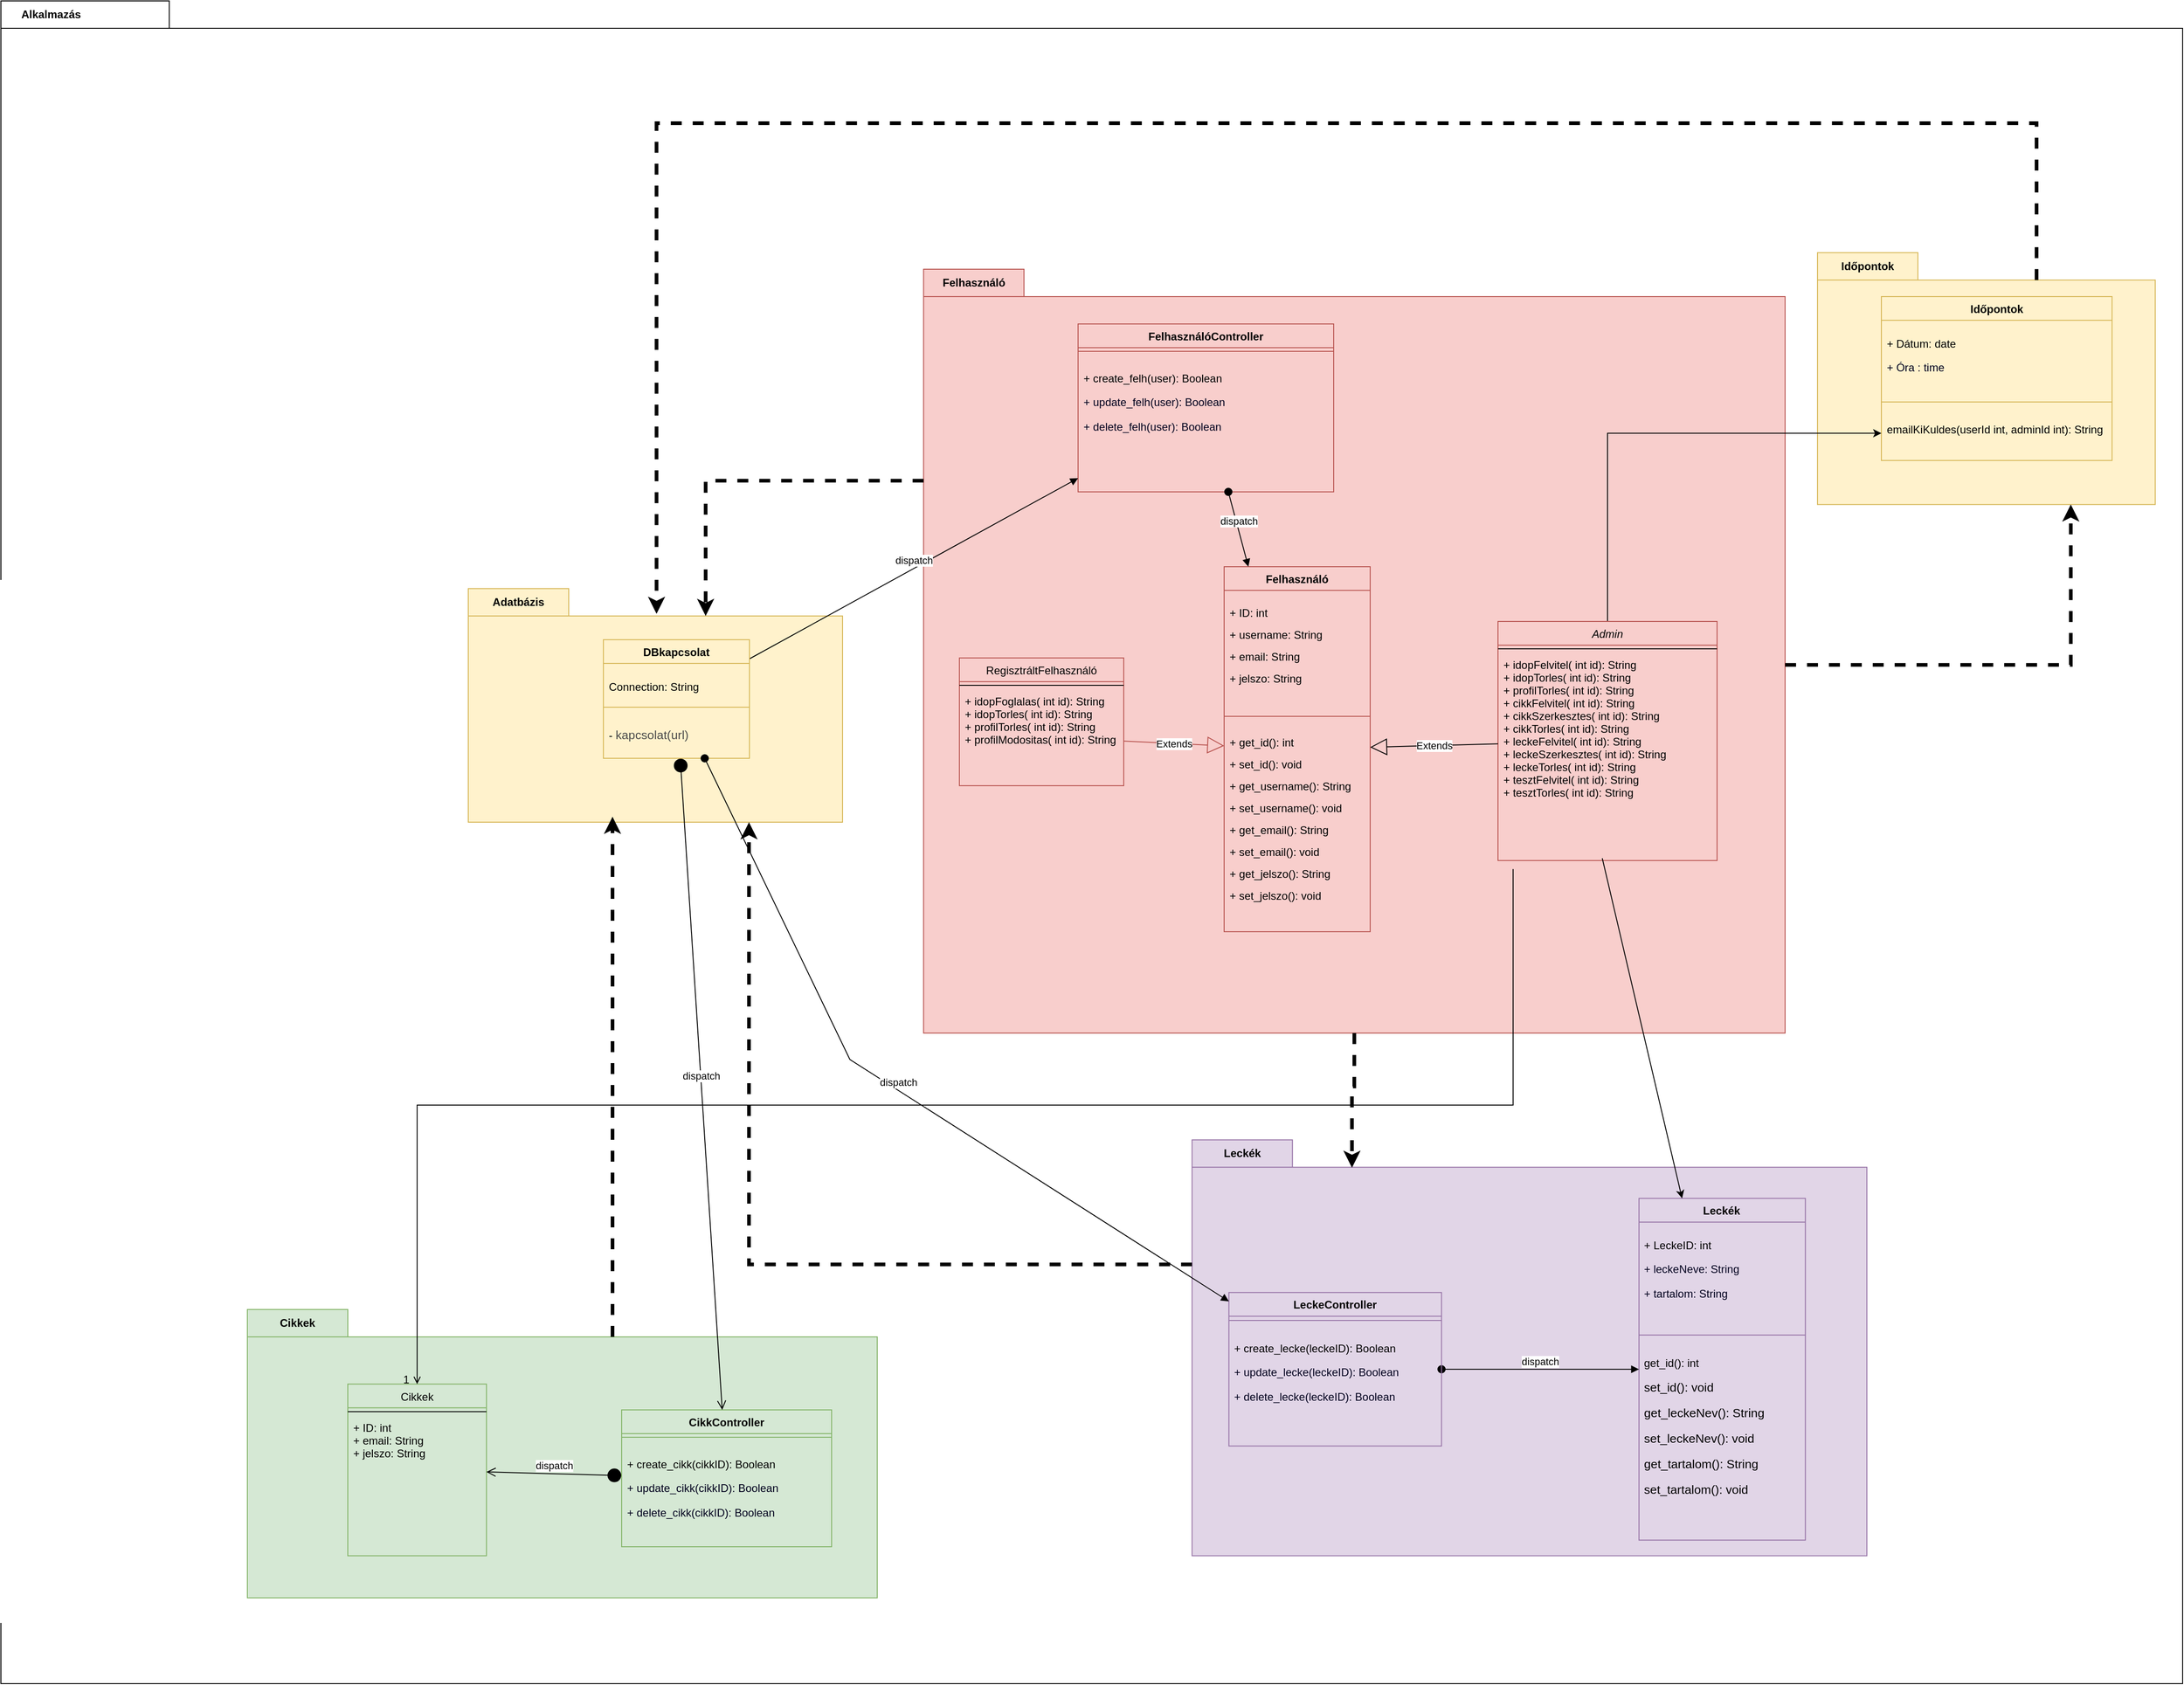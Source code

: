 <mxfile version="22.0.8" type="device">
  <diagram id="C5RBs43oDa-KdzZeNtuy" name="Page-1">
    <mxGraphModel dx="5624" dy="3879" grid="1" gridSize="10" guides="1" tooltips="1" connect="1" arrows="1" fold="1" page="1" pageScale="1" pageWidth="827" pageHeight="1169" math="0" shadow="0">
      <root>
        <mxCell id="WIyWlLk6GJQsqaUBKTNV-0" />
        <mxCell id="WIyWlLk6GJQsqaUBKTNV-1" parent="WIyWlLk6GJQsqaUBKTNV-0" />
        <mxCell id="w3dVgWBQvESu5otxrKPH-2" value="Alkalmazás" style="shape=folder;fontStyle=1;tabWidth=110;tabHeight=30;tabPosition=left;html=1;boundedLbl=1;labelInHeader=1;container=1;collapsible=0;whiteSpace=wrap;" vertex="1" parent="WIyWlLk6GJQsqaUBKTNV-1">
          <mxGeometry x="-970" y="-390" width="2390" height="1844" as="geometry" />
        </mxCell>
        <mxCell id="w3dVgWBQvESu5otxrKPH-3" value="" style="html=1;strokeColor=none;resizeWidth=1;resizeHeight=1;fillColor=none;part=1;connectable=0;allowArrows=0;deletable=0;whiteSpace=wrap;" vertex="1" parent="w3dVgWBQvESu5otxrKPH-2">
          <mxGeometry width="2379.471" height="1175.206" relative="1" as="geometry">
            <mxPoint y="30" as="offset" />
          </mxGeometry>
        </mxCell>
        <mxCell id="w3dVgWBQvESu5otxrKPH-5" value="Felhasználó" style="shape=folder;fontStyle=1;tabWidth=110;tabHeight=30;tabPosition=left;html=1;boundedLbl=1;labelInHeader=1;container=1;collapsible=0;whiteSpace=wrap;fillColor=#f8cecc;strokeColor=#b85450;" vertex="1" parent="w3dVgWBQvESu5otxrKPH-2">
          <mxGeometry x="1010.747" y="293.998" width="943.787" height="837.139" as="geometry" />
        </mxCell>
        <mxCell id="w3dVgWBQvESu5otxrKPH-6" value="" style="html=1;strokeColor=none;resizeWidth=1;resizeHeight=1;fillColor=none;part=1;connectable=0;allowArrows=0;deletable=0;whiteSpace=wrap;" vertex="1" parent="w3dVgWBQvESu5otxrKPH-5">
          <mxGeometry width="522.635" height="405.99" relative="1" as="geometry">
            <mxPoint y="30" as="offset" />
          </mxGeometry>
        </mxCell>
        <mxCell id="w3dVgWBQvESu5otxrKPH-31" value="Leckék" style="shape=folder;fontStyle=1;tabWidth=110;tabHeight=30;tabPosition=left;html=1;boundedLbl=1;labelInHeader=1;container=1;collapsible=0;whiteSpace=wrap;fillColor=#e1d5e7;strokeColor=#9673a6;" vertex="1" parent="w3dVgWBQvESu5otxrKPH-2">
          <mxGeometry x="1304.839" y="1248.15" width="739.28" height="455.773" as="geometry" />
        </mxCell>
        <mxCell id="w3dVgWBQvESu5otxrKPH-32" value="" style="html=1;strokeColor=none;resizeWidth=1;resizeHeight=1;fillColor=none;part=1;connectable=0;allowArrows=0;deletable=0;whiteSpace=wrap;" vertex="1" parent="w3dVgWBQvESu5otxrKPH-31">
          <mxGeometry width="739.28" height="319.041" relative="1" as="geometry">
            <mxPoint y="30" as="offset" />
          </mxGeometry>
        </mxCell>
        <mxCell id="JFg_Z9QKX0pmDsPN8sRP-8" value="Leckék" style="swimlane;fontStyle=1;align=center;verticalAlign=top;childLayout=stackLayout;horizontal=1;startSize=26;horizontalStack=0;resizeParent=1;resizeParentMax=0;resizeLast=0;collapsible=1;marginBottom=0;whiteSpace=wrap;html=1;fillColor=#e1d5e7;strokeColor=#9673a6;" parent="w3dVgWBQvESu5otxrKPH-2" vertex="1">
          <mxGeometry x="1794.449" y="1312.193" width="182.288" height="374.617" as="geometry" />
        </mxCell>
        <mxCell id="JFg_Z9QKX0pmDsPN8sRP-9" value="&lt;p dir=&quot;ltr&quot;&gt;&lt;font style=&quot;font-size: 12px;&quot;&gt;+ LeckeID: int&lt;/font&gt;&lt;/p&gt;&lt;p&gt;&lt;span style=&quot;color: rgb(0, 0, 29);&quot;&gt;&lt;font style=&quot;font-size: 12px;&quot;&gt;+ leckeNeve: String&lt;/font&gt;&lt;/span&gt;&lt;/p&gt;&lt;p&gt;&lt;span style=&quot;color: rgb(0, 0, 29);&quot;&gt;&lt;font style=&quot;font-size: 12px;&quot;&gt;+ tartalom: String&lt;/font&gt;&lt;/span&gt;&lt;/p&gt;" style="text;strokeColor=none;fillColor=none;align=left;verticalAlign=top;spacingLeft=4;spacingRight=4;overflow=hidden;rotatable=0;points=[[0,0.5],[1,0.5]];portConstraint=eastwest;whiteSpace=wrap;html=1;" parent="JFg_Z9QKX0pmDsPN8sRP-8" vertex="1">
          <mxGeometry y="26" width="182.288" height="119.264" as="geometry" />
        </mxCell>
        <mxCell id="JFg_Z9QKX0pmDsPN8sRP-10" value="" style="line;strokeWidth=1;fillColor=none;align=left;verticalAlign=middle;spacingTop=-1;spacingLeft=3;spacingRight=3;rotatable=0;labelPosition=right;points=[];portConstraint=eastwest;strokeColor=inherit;" parent="JFg_Z9QKX0pmDsPN8sRP-8" vertex="1">
          <mxGeometry y="145.264" width="182.288" height="9.174" as="geometry" />
        </mxCell>
        <mxCell id="JFg_Z9QKX0pmDsPN8sRP-11" value="&lt;p&gt;get_id(): int&lt;/p&gt;&lt;p&gt;&lt;span style=&quot;font-size: 10pt;&quot;&gt;set_id(): void&lt;/span&gt;&lt;/p&gt;&lt;p&gt;&lt;span style=&quot;font-size: 10pt;&quot;&gt;get_leckeNev(): String&lt;/span&gt;&lt;/p&gt;&lt;p&gt;&lt;span style=&quot;font-size: 10pt;&quot;&gt;set_leckeNev(): void&lt;/span&gt;&lt;/p&gt;&lt;p&gt;&lt;span style=&quot;font-size: 10pt;&quot;&gt;get_tartalom(): String&lt;/span&gt;&lt;/p&gt;&lt;p&gt;&lt;span style=&quot;font-size: 10pt;&quot;&gt;set_tartalom(): void&lt;/span&gt;&lt;/p&gt;" style="text;strokeColor=none;fillColor=none;align=left;verticalAlign=top;spacingLeft=4;spacingRight=4;overflow=hidden;rotatable=0;points=[[0,0.5],[1,0.5]];portConstraint=eastwest;whiteSpace=wrap;html=1;" parent="JFg_Z9QKX0pmDsPN8sRP-8" vertex="1">
          <mxGeometry y="154.438" width="182.288" height="220.179" as="geometry" />
        </mxCell>
        <mxCell id="JFg_Z9QKX0pmDsPN8sRP-43" value="dispatch" style="html=1;verticalAlign=bottom;startArrow=oval;startFill=1;endArrow=block;startSize=8;curved=0;rounded=0;" parent="w3dVgWBQvESu5otxrKPH-2" source="JFg_Z9QKX0pmDsPN8sRP-37" target="JFg_Z9QKX0pmDsPN8sRP-8" edge="1">
          <mxGeometry width="60" relative="1" as="geometry">
            <mxPoint x="1093.729" y="1438.045" as="sourcePoint" />
            <mxPoint x="1154.492" y="1438.045" as="targetPoint" />
          </mxGeometry>
        </mxCell>
        <mxCell id="JFg_Z9QKX0pmDsPN8sRP-37" value="LeckeController" style="swimlane;fontStyle=1;align=center;verticalAlign=top;childLayout=stackLayout;horizontal=1;startSize=26;horizontalStack=0;resizeParent=1;resizeParentMax=0;resizeLast=0;collapsible=1;marginBottom=0;whiteSpace=wrap;html=1;fillColor=#e1d5e7;strokeColor=#9673a6;" parent="w3dVgWBQvESu5otxrKPH-2" vertex="1">
          <mxGeometry x="1345.22" y="1415.402" width="232.924" height="168.199" as="geometry" />
        </mxCell>
        <mxCell id="JFg_Z9QKX0pmDsPN8sRP-39" value="" style="line;strokeWidth=1;fillColor=none;align=left;verticalAlign=middle;spacingTop=-1;spacingLeft=3;spacingRight=3;rotatable=0;labelPosition=right;points=[];portConstraint=eastwest;strokeColor=inherit;" parent="JFg_Z9QKX0pmDsPN8sRP-37" vertex="1">
          <mxGeometry y="26" width="232.924" height="9.174" as="geometry" />
        </mxCell>
        <mxCell id="JFg_Z9QKX0pmDsPN8sRP-40" value="&lt;p style=&quot;text-align: left&quot;&gt;&lt;font style=&quot;font-size: 12px;&quot;&gt;+ create_lecke(leckeID): Boolean&lt;/font&gt;&lt;/p&gt;&lt;p style=&quot;text-align: left&quot;&gt;&lt;span style=&quot;color: rgb(0, 0, 29);&quot;&gt;&lt;font style=&quot;font-size: 12px;&quot;&gt;+ update_lecke(leckeID): Boolean&lt;/font&gt;&lt;/span&gt;&lt;/p&gt;&lt;p data-pm-slice=&quot;1 1 [&amp;quot;tiptapChildEditor&amp;quot;,{&amp;quot;id&amp;quot;:&amp;quot;730383d2-31f5-4144-9543-b758855d069b&amp;quot;,&amp;quot;shapeId&amp;quot;:&amp;quot;abP6FwlQP2a&amp;quot;,&amp;quot;textId&amp;quot;:&amp;quot;functionSectionText&amp;quot;}]&quot;&gt;&lt;/p&gt;&lt;p style=&quot;text-align: left&quot;&gt;&lt;span style=&quot;color: rgb(0, 0, 29);&quot;&gt;&lt;font style=&quot;font-size: 12px;&quot;&gt;+ delete_lecke(leckeID): Boolean&lt;/font&gt;&lt;/span&gt;&lt;/p&gt;" style="text;strokeColor=none;fillColor=none;align=left;verticalAlign=top;spacingLeft=4;spacingRight=4;overflow=hidden;rotatable=0;points=[[0,0.5],[1,0.5]];portConstraint=eastwest;whiteSpace=wrap;html=1;" parent="JFg_Z9QKX0pmDsPN8sRP-37" vertex="1">
          <mxGeometry y="35.174" width="232.924" height="133.025" as="geometry" />
        </mxCell>
        <mxCell id="w3dVgWBQvESu5otxrKPH-41" value="Cikkek" style="shape=folder;fontStyle=1;tabWidth=110;tabHeight=30;tabPosition=left;html=1;boundedLbl=1;labelInHeader=1;container=1;collapsible=0;whiteSpace=wrap;fillColor=#d5e8d4;strokeColor=#82b366;" vertex="1" parent="w3dVgWBQvESu5otxrKPH-2">
          <mxGeometry x="270" y="1434" width="690" height="316" as="geometry" />
        </mxCell>
        <mxCell id="w3dVgWBQvESu5otxrKPH-42" value="" style="html=1;strokeColor=none;resizeWidth=1;resizeHeight=1;fillColor=none;part=1;connectable=0;allowArrows=0;deletable=0;whiteSpace=wrap;" vertex="1" parent="w3dVgWBQvESu5otxrKPH-41">
          <mxGeometry width="690" height="221.2" relative="1" as="geometry">
            <mxPoint y="30" as="offset" />
          </mxGeometry>
        </mxCell>
        <mxCell id="zkfFHV4jXpPFQw0GAbJ--17" value="Cikkek" style="swimlane;fontStyle=0;align=center;verticalAlign=top;childLayout=stackLayout;horizontal=1;startSize=26;horizontalStack=0;resizeParent=1;resizeLast=0;collapsible=1;marginBottom=0;rounded=0;shadow=0;strokeWidth=1;fillColor=#d5e8d4;strokeColor=#82b366;" parent="w3dVgWBQvESu5otxrKPH-2" vertex="1">
          <mxGeometry x="380.004" y="1515.759" width="151.907" height="188.163" as="geometry">
            <mxRectangle x="550" y="140" width="160" height="26" as="alternateBounds" />
          </mxGeometry>
        </mxCell>
        <mxCell id="zkfFHV4jXpPFQw0GAbJ--23" value="" style="line;html=1;strokeWidth=1;align=left;verticalAlign=middle;spacingTop=-1;spacingLeft=3;spacingRight=3;rotatable=0;labelPosition=right;points=[];portConstraint=eastwest;" parent="zkfFHV4jXpPFQw0GAbJ--17" vertex="1">
          <mxGeometry y="26" width="151.907" height="8.363" as="geometry" />
        </mxCell>
        <mxCell id="zkfFHV4jXpPFQw0GAbJ--24" value="+ ID: int&#xa;+ email: String&#xa;+ jelszo: String" style="text;align=left;verticalAlign=top;spacingLeft=4;spacingRight=4;overflow=hidden;rotatable=0;points=[[0,0.5],[1,0.5]];portConstraint=eastwest;" parent="zkfFHV4jXpPFQw0GAbJ--17" vertex="1">
          <mxGeometry y="34.363" width="151.907" height="152.621" as="geometry" />
        </mxCell>
        <mxCell id="JFg_Z9QKX0pmDsPN8sRP-49" value="dispatch" style="html=1;verticalAlign=bottom;startArrow=circle;startFill=1;endArrow=open;startSize=6;endSize=8;curved=0;rounded=0;" parent="w3dVgWBQvESu5otxrKPH-2" source="JFg_Z9QKX0pmDsPN8sRP-45" target="zkfFHV4jXpPFQw0GAbJ--17" edge="1">
          <mxGeometry width="80" relative="1" as="geometry">
            <mxPoint x="1070" y="1254" as="sourcePoint" />
            <mxPoint x="1150" y="1254" as="targetPoint" />
            <Array as="points">
              <mxPoint x="604" y="1614" />
            </Array>
          </mxGeometry>
        </mxCell>
        <mxCell id="JFg_Z9QKX0pmDsPN8sRP-45" value="CikkController" style="swimlane;fontStyle=1;align=center;verticalAlign=top;childLayout=stackLayout;horizontal=1;startSize=26;horizontalStack=0;resizeParent=1;resizeParentMax=0;resizeLast=0;collapsible=1;marginBottom=0;whiteSpace=wrap;html=1;fillColor=#d5e8d4;strokeColor=#82b366;" parent="w3dVgWBQvESu5otxrKPH-2" vertex="1">
          <mxGeometry x="680" y="1544" width="230" height="150" as="geometry" />
        </mxCell>
        <mxCell id="JFg_Z9QKX0pmDsPN8sRP-46" value="" style="line;strokeWidth=1;fillColor=none;align=left;verticalAlign=middle;spacingTop=-1;spacingLeft=3;spacingRight=3;rotatable=0;labelPosition=right;points=[];portConstraint=eastwest;strokeColor=inherit;" parent="JFg_Z9QKX0pmDsPN8sRP-45" vertex="1">
          <mxGeometry y="26" width="230" height="8" as="geometry" />
        </mxCell>
        <mxCell id="JFg_Z9QKX0pmDsPN8sRP-47" value="&lt;p style=&quot;text-align: left&quot;&gt;&lt;font style=&quot;font-size: 12px;&quot;&gt;+ create_cikk(cikkID): Boolean&lt;/font&gt;&lt;/p&gt;&lt;p style=&quot;text-align: left&quot;&gt;&lt;span style=&quot;color: rgb(0, 0, 29);&quot;&gt;&lt;font style=&quot;font-size: 12px;&quot;&gt;+ update_cikk(cikkID): Boolean&lt;/font&gt;&lt;/span&gt;&lt;/p&gt;&lt;p style=&quot;text-align: left&quot;&gt;&lt;/p&gt;&lt;p style=&quot;text-align: left&quot;&gt;&lt;span style=&quot;color: rgb(0, 0, 29);&quot;&gt;&lt;font style=&quot;font-size: 12px;&quot;&gt;+ delete_cikk(cikkID): Boolean&lt;/font&gt;&lt;/span&gt;&lt;/p&gt;" style="text;strokeColor=none;fillColor=none;align=left;verticalAlign=top;spacingLeft=4;spacingRight=4;overflow=hidden;rotatable=0;points=[[0,0.5],[1,0.5]];portConstraint=eastwest;whiteSpace=wrap;html=1;" parent="JFg_Z9QKX0pmDsPN8sRP-45" vertex="1">
          <mxGeometry y="34" width="230" height="116" as="geometry" />
        </mxCell>
        <mxCell id="w3dVgWBQvESu5otxrKPH-45" value="Adatbázis" style="shape=folder;fontStyle=1;tabWidth=110;tabHeight=30;tabPosition=left;html=1;boundedLbl=1;labelInHeader=1;container=1;collapsible=0;whiteSpace=wrap;fillColor=#fff2cc;strokeColor=#d6b656;" vertex="1" parent="w3dVgWBQvESu5otxrKPH-2">
          <mxGeometry x="512" y="644" width="410" height="256" as="geometry" />
        </mxCell>
        <mxCell id="w3dVgWBQvESu5otxrKPH-46" value="" style="html=1;strokeColor=none;resizeWidth=1;resizeHeight=1;fillColor=none;part=1;connectable=0;allowArrows=0;deletable=0;whiteSpace=wrap;" vertex="1" parent="w3dVgWBQvESu5otxrKPH-45">
          <mxGeometry width="410" height="179.2" relative="1" as="geometry">
            <mxPoint y="30" as="offset" />
          </mxGeometry>
        </mxCell>
        <mxCell id="w3dVgWBQvESu5otxrKPH-47" value="Időpontok" style="shape=folder;fontStyle=1;tabWidth=110;tabHeight=30;tabPosition=left;html=1;boundedLbl=1;labelInHeader=1;container=1;collapsible=0;whiteSpace=wrap;fillColor=#fff2cc;strokeColor=#d6b656;" vertex="1" parent="w3dVgWBQvESu5otxrKPH-2">
          <mxGeometry x="1990" y="275.83" width="370" height="276" as="geometry" />
        </mxCell>
        <mxCell id="w3dVgWBQvESu5otxrKPH-48" value="" style="html=1;strokeColor=none;resizeWidth=1;resizeHeight=1;fillColor=none;part=1;connectable=0;allowArrows=0;deletable=0;whiteSpace=wrap;" vertex="1" parent="w3dVgWBQvESu5otxrKPH-47">
          <mxGeometry width="370" height="193.2" relative="1" as="geometry">
            <mxPoint y="30" as="offset" />
          </mxGeometry>
        </mxCell>
        <mxCell id="JFg_Z9QKX0pmDsPN8sRP-16" value="Időpontok" style="swimlane;fontStyle=1;align=center;verticalAlign=top;childLayout=stackLayout;horizontal=1;startSize=26;horizontalStack=0;resizeParent=1;resizeParentMax=0;resizeLast=0;collapsible=1;marginBottom=0;whiteSpace=wrap;html=1;fillColor=#fff2cc;strokeColor=#d6b656;" parent="w3dVgWBQvESu5otxrKPH-2" vertex="1">
          <mxGeometry x="2059.996" y="323.996" width="252.687" height="179.667" as="geometry" />
        </mxCell>
        <mxCell id="JFg_Z9QKX0pmDsPN8sRP-17" value="&lt;p dir=&quot;ltr&quot;&gt;&lt;font style=&quot;font-size: 12px;&quot;&gt;+ Dátum: date&lt;/font&gt;&lt;/p&gt;&lt;p&gt;&lt;span style=&quot;color: rgb(0, 0, 29);&quot;&gt;&lt;font style=&quot;font-size: 12px;&quot;&gt;+ Óra : time&lt;/font&gt;&lt;/span&gt;&lt;/p&gt;" style="text;strokeColor=none;fillColor=none;align=left;verticalAlign=top;spacingLeft=4;spacingRight=4;overflow=hidden;rotatable=0;points=[[0,0.5],[1,0.5]];portConstraint=eastwest;whiteSpace=wrap;html=1;" parent="JFg_Z9QKX0pmDsPN8sRP-16" vertex="1">
          <mxGeometry y="26" width="252.687" height="84.861" as="geometry" />
        </mxCell>
        <mxCell id="JFg_Z9QKX0pmDsPN8sRP-18" value="" style="line;strokeWidth=1;fillColor=none;align=left;verticalAlign=middle;spacingTop=-1;spacingLeft=3;spacingRight=3;rotatable=0;labelPosition=right;points=[];portConstraint=eastwest;strokeColor=inherit;" parent="JFg_Z9QKX0pmDsPN8sRP-16" vertex="1">
          <mxGeometry y="110.861" width="252.687" height="9.174" as="geometry" />
        </mxCell>
        <mxCell id="JFg_Z9QKX0pmDsPN8sRP-19" value="&lt;p data-pm-slice=&quot;1 1 [&amp;quot;tiptapChildEditor&amp;quot;,{&amp;quot;id&amp;quot;:&amp;quot;7b0293be-7391-484d-9000-76150fa5221f&amp;quot;,&amp;quot;shapeId&amp;quot;:&amp;quot;D4BE0lapv9o&amp;quot;,&amp;quot;textId&amp;quot;:&amp;quot;functionSectionText&amp;quot;},&amp;quot;bulletList&amp;quot;,{&amp;quot;dir&amp;quot;:null},&amp;quot;listItem&amp;quot;,{}]&quot;&gt;emailKiKuldes(userId int, adminId int): String&lt;/p&gt;" style="text;strokeColor=none;fillColor=none;align=left;verticalAlign=top;spacingLeft=4;spacingRight=4;overflow=hidden;rotatable=0;points=[[0,0.5],[1,0.5]];portConstraint=eastwest;whiteSpace=wrap;html=1;" parent="JFg_Z9QKX0pmDsPN8sRP-16" vertex="1">
          <mxGeometry y="120.035" width="252.687" height="59.632" as="geometry" />
        </mxCell>
        <mxCell id="w3dVgWBQvESu5otxrKPH-53" style="edgeStyle=orthogonalEdgeStyle;rounded=0;orthogonalLoop=1;jettySize=auto;html=1;exitX=0;exitY=0;exitDx=240;exitDy=30;exitPerimeter=0;entryX=0.503;entryY=0.108;entryDx=0;entryDy=0;entryPerimeter=0;dashed=1;strokeWidth=4;" edge="1" parent="w3dVgWBQvESu5otxrKPH-2" source="w3dVgWBQvESu5otxrKPH-47" target="w3dVgWBQvESu5otxrKPH-45">
          <mxGeometry relative="1" as="geometry">
            <Array as="points">
              <mxPoint x="2230" y="134" />
              <mxPoint x="718" y="134" />
            </Array>
          </mxGeometry>
        </mxCell>
        <mxCell id="w3dVgWBQvESu5otxrKPH-54" style="edgeStyle=orthogonalEdgeStyle;rounded=0;orthogonalLoop=1;jettySize=auto;html=1;exitX=0;exitY=0;exitDx=0;exitDy=231.785;exitPerimeter=0;entryX=0;entryY=0;entryDx=260;entryDy=30;entryPerimeter=0;strokeWidth=4;dashed=1;" edge="1" parent="w3dVgWBQvESu5otxrKPH-2" source="w3dVgWBQvESu5otxrKPH-5" target="w3dVgWBQvESu5otxrKPH-45">
          <mxGeometry relative="1" as="geometry">
            <Array as="points">
              <mxPoint x="772" y="526" />
            </Array>
          </mxGeometry>
        </mxCell>
        <mxCell id="w3dVgWBQvESu5otxrKPH-55" style="edgeStyle=orthogonalEdgeStyle;rounded=0;orthogonalLoop=1;jettySize=auto;html=1;exitX=0;exitY=0;exitDx=400;exitDy=30;exitPerimeter=0;strokeWidth=4;dashed=1;" edge="1" parent="w3dVgWBQvESu5otxrKPH-2" source="w3dVgWBQvESu5otxrKPH-41">
          <mxGeometry relative="1" as="geometry">
            <mxPoint x="670" y="894" as="targetPoint" />
            <Array as="points">
              <mxPoint x="670" y="894" />
            </Array>
          </mxGeometry>
        </mxCell>
        <mxCell id="w3dVgWBQvESu5otxrKPH-56" style="edgeStyle=orthogonalEdgeStyle;rounded=0;orthogonalLoop=1;jettySize=auto;html=1;exitX=0;exitY=0;exitDx=0;exitDy=136.443;exitPerimeter=0;entryX=0.75;entryY=1;entryDx=0;entryDy=0;entryPerimeter=0;strokeWidth=4;dashed=1;" edge="1" parent="w3dVgWBQvESu5otxrKPH-2" source="w3dVgWBQvESu5otxrKPH-31" target="w3dVgWBQvESu5otxrKPH-45">
          <mxGeometry relative="1" as="geometry" />
        </mxCell>
        <mxCell id="w3dVgWBQvESu5otxrKPH-58" style="edgeStyle=orthogonalEdgeStyle;rounded=0;orthogonalLoop=1;jettySize=auto;html=1;exitX=0.5;exitY=1;exitDx=0;exitDy=0;exitPerimeter=0;entryX=0.237;entryY=0.067;entryDx=0;entryDy=0;entryPerimeter=0;strokeWidth=4;dashed=1;" edge="1" parent="w3dVgWBQvESu5otxrKPH-2" source="w3dVgWBQvESu5otxrKPH-5" target="w3dVgWBQvESu5otxrKPH-31">
          <mxGeometry relative="1" as="geometry" />
        </mxCell>
        <mxCell id="w3dVgWBQvESu5otxrKPH-59" style="edgeStyle=orthogonalEdgeStyle;rounded=0;orthogonalLoop=1;jettySize=auto;html=1;exitX=0;exitY=0;exitDx=943.787;exitDy=433.57;exitPerimeter=0;entryX=0.75;entryY=1;entryDx=0;entryDy=0;entryPerimeter=0;strokeWidth=4;dashed=1;" edge="1" parent="w3dVgWBQvESu5otxrKPH-2" source="w3dVgWBQvESu5otxrKPH-5" target="w3dVgWBQvESu5otxrKPH-47">
          <mxGeometry relative="1" as="geometry" />
        </mxCell>
        <mxCell id="JFg_Z9QKX0pmDsPN8sRP-20" style="edgeStyle=orthogonalEdgeStyle;rounded=0;orthogonalLoop=1;jettySize=auto;html=1;" parent="WIyWlLk6GJQsqaUBKTNV-1" source="zkfFHV4jXpPFQw0GAbJ--0" target="JFg_Z9QKX0pmDsPN8sRP-19" edge="1">
          <mxGeometry relative="1" as="geometry" />
        </mxCell>
        <mxCell id="zkfFHV4jXpPFQw0GAbJ--0" value="Admin" style="swimlane;fontStyle=2;align=center;verticalAlign=top;childLayout=stackLayout;horizontal=1;startSize=26;horizontalStack=0;resizeParent=1;resizeLast=0;collapsible=1;marginBottom=0;rounded=0;shadow=0;strokeWidth=1;fillColor=#f8cecc;strokeColor=#b85450;" parent="WIyWlLk6GJQsqaUBKTNV-1" vertex="1">
          <mxGeometry x="670" y="290" width="240" height="262" as="geometry">
            <mxRectangle x="230" y="140" width="160" height="26" as="alternateBounds" />
          </mxGeometry>
        </mxCell>
        <mxCell id="zkfFHV4jXpPFQw0GAbJ--4" value="" style="line;html=1;strokeWidth=1;align=left;verticalAlign=middle;spacingTop=-1;spacingLeft=3;spacingRight=3;rotatable=0;labelPosition=right;points=[];portConstraint=eastwest;" parent="zkfFHV4jXpPFQw0GAbJ--0" vertex="1">
          <mxGeometry y="26" width="240" height="8" as="geometry" />
        </mxCell>
        <mxCell id="zkfFHV4jXpPFQw0GAbJ--5" value="+ idopFelvitel( int id): String&#xa;+ idopTorles( int id): String&#xa;+ profilTorles( int id): String&#xa;+ cikkFelvitel( int id): String&#xa;+ cikkSzerkesztes( int id): String&#xa;+ cikkTorles( int id): String&#xa;+ leckeFelvitel( int id): String&#xa;+ leckeSzerkesztes( int id): String&#xa;+ leckeTorles( int id): String&#xa;+ tesztFelvitel( int id): String&#xa;+ tesztTorles( int id): String" style="text;align=left;verticalAlign=top;spacingLeft=4;spacingRight=4;overflow=hidden;rotatable=0;points=[[0,0.5],[1,0.5]];portConstraint=eastwest;fontFamily=Helvetica;spacing=2;spacingBottom=1;" parent="zkfFHV4jXpPFQw0GAbJ--0" vertex="1">
          <mxGeometry y="34" width="240" height="228" as="geometry" />
        </mxCell>
        <mxCell id="zkfFHV4jXpPFQw0GAbJ--6" value="RegisztráltFelhasználó" style="swimlane;fontStyle=0;align=center;verticalAlign=top;childLayout=stackLayout;horizontal=1;startSize=26;horizontalStack=0;resizeParent=1;resizeLast=0;collapsible=1;marginBottom=0;rounded=0;shadow=0;strokeWidth=1;fillColor=#f8cecc;strokeColor=#b85450;" parent="WIyWlLk6GJQsqaUBKTNV-1" vertex="1">
          <mxGeometry x="80" y="330" width="180" height="140" as="geometry">
            <mxRectangle x="130" y="380" width="160" height="26" as="alternateBounds" />
          </mxGeometry>
        </mxCell>
        <mxCell id="zkfFHV4jXpPFQw0GAbJ--9" value="" style="line;html=1;strokeWidth=1;align=left;verticalAlign=middle;spacingTop=-1;spacingLeft=3;spacingRight=3;rotatable=0;labelPosition=right;points=[];portConstraint=eastwest;" parent="zkfFHV4jXpPFQw0GAbJ--6" vertex="1">
          <mxGeometry y="26" width="180" height="8" as="geometry" />
        </mxCell>
        <mxCell id="zkfFHV4jXpPFQw0GAbJ--10" value="+ idopFoglalas( int id): String&#xa;+ idopTorles( int id): String&#xa;+ profilTorles( int id): String&#xa;+ profilModositas( int id): String" style="text;align=left;verticalAlign=top;spacingLeft=4;spacingRight=4;overflow=hidden;rotatable=0;points=[[0,0.5],[1,0.5]];portConstraint=eastwest;fontStyle=0" parent="zkfFHV4jXpPFQw0GAbJ--6" vertex="1">
          <mxGeometry y="34" width="180" height="106" as="geometry" />
        </mxCell>
        <mxCell id="JFg_Z9QKX0pmDsPN8sRP-0" value="Felhasználó" style="swimlane;fontStyle=1;align=center;verticalAlign=top;childLayout=stackLayout;horizontal=1;startSize=26;horizontalStack=0;resizeParent=1;resizeParentMax=0;resizeLast=0;collapsible=1;marginBottom=0;whiteSpace=wrap;html=1;fillColor=#f8cecc;strokeColor=#b85450;" parent="WIyWlLk6GJQsqaUBKTNV-1" vertex="1">
          <mxGeometry x="370" y="230" width="160" height="400" as="geometry" />
        </mxCell>
        <mxCell id="JFg_Z9QKX0pmDsPN8sRP-1" value="&lt;p style=&quot;line-height: 100%;&quot;&gt;&lt;font style=&quot;font-size: 12px;&quot;&gt;+ ID: int&lt;/font&gt;&lt;/p&gt;&lt;p style=&quot;line-height: 100%;&quot;&gt;&lt;font style=&quot;font-size: 12px;&quot;&gt;+ username: String&lt;/font&gt;&lt;/p&gt;&lt;p style=&quot;line-height: 100%;&quot;&gt;&lt;font style=&quot;font-size: 12px;&quot;&gt;+ email: String&lt;/font&gt;&lt;/p&gt;&lt;p style=&quot;line-height: 100%;&quot;&gt;&lt;font style=&quot;font-size: 12px;&quot;&gt;+ jelszo: String&lt;/font&gt;&lt;/p&gt;" style="text;strokeColor=none;fillColor=none;align=left;verticalAlign=top;spacingLeft=4;spacingRight=4;overflow=hidden;rotatable=0;points=[[0,0.5],[1,0.5]];portConstraint=eastwest;whiteSpace=wrap;html=1;" parent="JFg_Z9QKX0pmDsPN8sRP-0" vertex="1">
          <mxGeometry y="26" width="160" height="134" as="geometry" />
        </mxCell>
        <mxCell id="JFg_Z9QKX0pmDsPN8sRP-2" value="" style="line;strokeWidth=1;fillColor=none;align=left;verticalAlign=middle;spacingTop=-1;spacingLeft=3;spacingRight=3;rotatable=0;labelPosition=right;points=[];portConstraint=eastwest;strokeColor=inherit;" parent="JFg_Z9QKX0pmDsPN8sRP-0" vertex="1">
          <mxGeometry y="160" width="160" height="8" as="geometry" />
        </mxCell>
        <mxCell id="JFg_Z9QKX0pmDsPN8sRP-3" value="&lt;p style=&quot;line-height: 100%;&quot;&gt;&lt;font style=&quot;font-size: 12px;&quot;&gt;+ get_id(): int&lt;/font&gt;&lt;/p&gt;&lt;p style=&quot;line-height: 100%;&quot;&gt;&lt;font style=&quot;font-size: 12px;&quot;&gt;+ set_id(): void&lt;/font&gt;&lt;/p&gt;&lt;p style=&quot;line-height: 100%;&quot;&gt;&lt;font style=&quot;font-size: 12px;&quot;&gt;+ get_username(): String&lt;/font&gt;&lt;/p&gt;&lt;p style=&quot;line-height: 100%;&quot;&gt;&lt;font style=&quot;font-size: 12px;&quot;&gt;+ set_username(): void&lt;/font&gt;&lt;/p&gt;&lt;p style=&quot;line-height: 100%;&quot;&gt;&lt;font style=&quot;font-size: 12px;&quot;&gt;+ get_email(): String&lt;/font&gt;&lt;/p&gt;&lt;p style=&quot;line-height: 100%;&quot;&gt;&lt;font style=&quot;font-size: 12px;&quot;&gt;+ set_email(): void&lt;/font&gt;&lt;/p&gt;&lt;p style=&quot;line-height: 100%;&quot;&gt;&lt;font style=&quot;font-size: 12px;&quot;&gt;+ get_jelszo(): String&lt;/font&gt;&lt;/p&gt;&lt;p style=&quot;line-height: 100%;&quot;&gt;&lt;font style=&quot;font-size: 12px;&quot;&gt;+ set_jelszo(): void&lt;/font&gt;&lt;/p&gt;&lt;p&gt;&lt;/p&gt;" style="text;strokeColor=none;fillColor=none;align=left;verticalAlign=top;spacingLeft=4;spacingRight=4;overflow=hidden;rotatable=0;points=[[0,0.5],[1,0.5]];portConstraint=eastwest;whiteSpace=wrap;html=1;" parent="JFg_Z9QKX0pmDsPN8sRP-0" vertex="1">
          <mxGeometry y="168" width="160" height="232" as="geometry" />
        </mxCell>
        <mxCell id="JFg_Z9QKX0pmDsPN8sRP-6" value="Extends" style="endArrow=block;endSize=16;endFill=0;html=1;rounded=0;" parent="WIyWlLk6GJQsqaUBKTNV-1" source="zkfFHV4jXpPFQw0GAbJ--0" target="JFg_Z9QKX0pmDsPN8sRP-0" edge="1">
          <mxGeometry width="160" relative="1" as="geometry">
            <mxPoint x="330" y="400" as="sourcePoint" />
            <mxPoint x="490" y="400" as="targetPoint" />
          </mxGeometry>
        </mxCell>
        <mxCell id="JFg_Z9QKX0pmDsPN8sRP-7" value="Extends" style="endArrow=block;endSize=16;endFill=0;html=1;rounded=0;fillColor=#f8cecc;strokeColor=#b85450;" parent="WIyWlLk6GJQsqaUBKTNV-1" source="zkfFHV4jXpPFQw0GAbJ--10" target="JFg_Z9QKX0pmDsPN8sRP-0" edge="1">
          <mxGeometry width="160" relative="1" as="geometry">
            <mxPoint x="330" y="400" as="sourcePoint" />
            <mxPoint x="490" y="400" as="targetPoint" />
          </mxGeometry>
        </mxCell>
        <mxCell id="JFg_Z9QKX0pmDsPN8sRP-21" value="FelhasználóController" style="swimlane;fontStyle=1;align=center;verticalAlign=top;childLayout=stackLayout;horizontal=1;startSize=26;horizontalStack=0;resizeParent=1;resizeParentMax=0;resizeLast=0;collapsible=1;marginBottom=0;whiteSpace=wrap;html=1;fillColor=#f8cecc;strokeColor=#b85450;" parent="WIyWlLk6GJQsqaUBKTNV-1" vertex="1">
          <mxGeometry x="210" y="-36" width="280" height="184" as="geometry" />
        </mxCell>
        <mxCell id="JFg_Z9QKX0pmDsPN8sRP-23" value="" style="line;strokeWidth=1;fillColor=none;align=left;verticalAlign=middle;spacingTop=-1;spacingLeft=3;spacingRight=3;rotatable=0;labelPosition=right;points=[];portConstraint=eastwest;strokeColor=inherit;" parent="JFg_Z9QKX0pmDsPN8sRP-21" vertex="1">
          <mxGeometry y="26" width="280" height="8" as="geometry" />
        </mxCell>
        <mxCell id="JFg_Z9QKX0pmDsPN8sRP-24" value="&lt;p&gt;&lt;font style=&quot;font-size: 12px;&quot;&gt;+ create_felh(user): Boolean&lt;/font&gt;&lt;/p&gt;&lt;p&gt;&lt;span style=&quot;color: rgb(0, 0, 29);&quot;&gt;&lt;font style=&quot;font-size: 12px;&quot;&gt;+ update_felh(user): Boolean&lt;/font&gt;&lt;/span&gt;&lt;/p&gt;&lt;p&gt;&lt;span style=&quot;color: rgb(0, 0, 29);&quot;&gt;&lt;font style=&quot;font-size: 12px;&quot;&gt;+ delete_felh(user): Boolean&lt;/font&gt;&lt;/span&gt;&lt;/p&gt;" style="text;strokeColor=none;fillColor=none;align=left;verticalAlign=top;spacingLeft=4;spacingRight=4;overflow=hidden;rotatable=0;points=[[0,0.5],[1,0.5]];portConstraint=eastwest;whiteSpace=wrap;html=1;" parent="JFg_Z9QKX0pmDsPN8sRP-21" vertex="1">
          <mxGeometry y="34" width="280" height="150" as="geometry" />
        </mxCell>
        <mxCell id="JFg_Z9QKX0pmDsPN8sRP-25" value="dispatch" style="html=1;verticalAlign=bottom;startArrow=oval;startFill=1;endArrow=block;startSize=8;curved=0;rounded=0;" parent="WIyWlLk6GJQsqaUBKTNV-1" source="JFg_Z9QKX0pmDsPN8sRP-21" target="JFg_Z9QKX0pmDsPN8sRP-0" edge="1">
          <mxGeometry width="60" relative="1" as="geometry">
            <mxPoint x="540" y="110" as="sourcePoint" />
            <mxPoint x="600" y="110" as="targetPoint" />
          </mxGeometry>
        </mxCell>
        <mxCell id="JFg_Z9QKX0pmDsPN8sRP-36" value="dispatch" style="html=1;verticalAlign=bottom;endArrow=block;curved=0;rounded=0;" parent="WIyWlLk6GJQsqaUBKTNV-1" source="JFg_Z9QKX0pmDsPN8sRP-32" target="JFg_Z9QKX0pmDsPN8sRP-21" edge="1">
          <mxGeometry width="80" relative="1" as="geometry">
            <mxPoint x="520" y="460" as="sourcePoint" />
            <mxPoint x="600" y="460" as="targetPoint" />
          </mxGeometry>
        </mxCell>
        <mxCell id="JFg_Z9QKX0pmDsPN8sRP-32" value="DBkapcsolat" style="swimlane;fontStyle=1;align=center;verticalAlign=top;childLayout=stackLayout;horizontal=1;startSize=26;horizontalStack=0;resizeParent=1;resizeParentMax=0;resizeLast=0;collapsible=1;marginBottom=0;whiteSpace=wrap;html=1;fillColor=#fff2cc;strokeColor=#d6b656;" parent="WIyWlLk6GJQsqaUBKTNV-1" vertex="1">
          <mxGeometry x="-310" y="310" width="160" height="130" as="geometry" />
        </mxCell>
        <mxCell id="JFg_Z9QKX0pmDsPN8sRP-33" value="&lt;p data-pm-slice=&quot;1 1 [&amp;quot;tiptapChildEditor&amp;quot;,{&amp;quot;id&amp;quot;:&amp;quot;c9bf8ef1-cc7f-48be-b818-1c12c58a85af&amp;quot;,&amp;quot;shapeId&amp;quot;:&amp;quot;abP6FwlQP2a&amp;quot;,&amp;quot;textId&amp;quot;:&amp;quot;attributeSectionText&amp;quot;}]&quot;&gt;Connection: String&lt;/p&gt;" style="text;strokeColor=none;fillColor=none;align=left;verticalAlign=top;spacingLeft=4;spacingRight=4;overflow=hidden;rotatable=0;points=[[0,0.5],[1,0.5]];portConstraint=eastwest;whiteSpace=wrap;html=1;" parent="JFg_Z9QKX0pmDsPN8sRP-32" vertex="1">
          <mxGeometry y="26" width="160" height="44" as="geometry" />
        </mxCell>
        <mxCell id="JFg_Z9QKX0pmDsPN8sRP-34" value="" style="line;strokeWidth=1;fillColor=none;align=left;verticalAlign=middle;spacingTop=-1;spacingLeft=3;spacingRight=3;rotatable=0;labelPosition=right;points=[];portConstraint=eastwest;strokeColor=inherit;" parent="JFg_Z9QKX0pmDsPN8sRP-32" vertex="1">
          <mxGeometry y="70" width="160" height="8" as="geometry" />
        </mxCell>
        <mxCell id="JFg_Z9QKX0pmDsPN8sRP-35" value="&lt;p data-pm-slice=&quot;1 1 [&amp;quot;tiptapChildEditor&amp;quot;,{&amp;quot;id&amp;quot;:&amp;quot;730383d2-31f5-4144-9543-b758855d069b&amp;quot;,&amp;quot;shapeId&amp;quot;:&amp;quot;abP6FwlQP2a&amp;quot;,&amp;quot;textId&amp;quot;:&amp;quot;functionSectionText&amp;quot;}]&quot;&gt;-  &lt;span style=&quot;color: rgb(75, 75, 75); font-size: 10pt;&quot;&gt;kapcsolat(url)&lt;/span&gt;&lt;/p&gt;" style="text;strokeColor=none;fillColor=none;align=left;verticalAlign=top;spacingLeft=4;spacingRight=4;overflow=hidden;rotatable=0;points=[[0,0.5],[1,0.5]];portConstraint=eastwest;whiteSpace=wrap;html=1;" parent="JFg_Z9QKX0pmDsPN8sRP-32" vertex="1">
          <mxGeometry y="78" width="160" height="52" as="geometry" />
        </mxCell>
        <mxCell id="JFg_Z9QKX0pmDsPN8sRP-42" value="dispatch" style="html=1;verticalAlign=bottom;startArrow=oval;startFill=1;endArrow=block;startSize=8;curved=0;rounded=0;" parent="WIyWlLk6GJQsqaUBKTNV-1" target="JFg_Z9QKX0pmDsPN8sRP-37" edge="1">
          <mxGeometry width="60" relative="1" as="geometry">
            <mxPoint x="-199" y="440" as="sourcePoint" />
            <mxPoint x="180" y="850" as="targetPoint" />
            <Array as="points">
              <mxPoint x="-40" y="770" />
            </Array>
          </mxGeometry>
        </mxCell>
        <mxCell id="JFg_Z9QKX0pmDsPN8sRP-48" value="dispatch" style="html=1;verticalAlign=bottom;startArrow=circle;startFill=1;endArrow=open;startSize=6;endSize=8;curved=0;rounded=0;" parent="WIyWlLk6GJQsqaUBKTNV-1" source="JFg_Z9QKX0pmDsPN8sRP-32" target="JFg_Z9QKX0pmDsPN8sRP-45" edge="1">
          <mxGeometry width="80" relative="1" as="geometry">
            <mxPoint x="110" y="850" as="sourcePoint" />
            <mxPoint x="190" y="850" as="targetPoint" />
          </mxGeometry>
        </mxCell>
        <mxCell id="w3dVgWBQvESu5otxrKPH-40" value="" style="endArrow=classic;html=1;rounded=0;exitX=0.476;exitY=0.989;exitDx=0;exitDy=0;exitPerimeter=0;" edge="1" parent="WIyWlLk6GJQsqaUBKTNV-1" source="zkfFHV4jXpPFQw0GAbJ--5" target="JFg_Z9QKX0pmDsPN8sRP-8">
          <mxGeometry width="50" height="50" relative="1" as="geometry">
            <mxPoint x="730" y="710" as="sourcePoint" />
            <mxPoint x="780" y="660" as="targetPoint" />
          </mxGeometry>
        </mxCell>
        <mxCell id="zkfFHV4jXpPFQw0GAbJ--26" value="" style="endArrow=open;shadow=0;strokeWidth=1;rounded=0;endFill=1;edgeStyle=elbowEdgeStyle;elbow=vertical;exitX=0.069;exitY=1.041;exitDx=0;exitDy=0;exitPerimeter=0;entryX=0.5;entryY=0;entryDx=0;entryDy=0;" parent="WIyWlLk6GJQsqaUBKTNV-1" source="zkfFHV4jXpPFQw0GAbJ--5" target="zkfFHV4jXpPFQw0GAbJ--17" edge="1">
          <mxGeometry x="0.5" y="41" relative="1" as="geometry">
            <mxPoint x="684.04" y="530" as="sourcePoint" />
            <mxPoint x="-610.003" y="1089.759" as="targetPoint" />
            <mxPoint x="-40" y="32" as="offset" />
            <Array as="points">
              <mxPoint x="90" y="820" />
            </Array>
          </mxGeometry>
        </mxCell>
        <mxCell id="zkfFHV4jXpPFQw0GAbJ--27" value="" style="resizable=0;align=left;verticalAlign=bottom;labelBackgroundColor=none;fontSize=12;" parent="zkfFHV4jXpPFQw0GAbJ--26" connectable="0" vertex="1">
          <mxGeometry x="-1" relative="1" as="geometry">
            <mxPoint y="4" as="offset" />
          </mxGeometry>
        </mxCell>
        <mxCell id="zkfFHV4jXpPFQw0GAbJ--28" value="1" style="resizable=0;align=right;verticalAlign=bottom;labelBackgroundColor=none;fontSize=12;" parent="zkfFHV4jXpPFQw0GAbJ--26" connectable="0" vertex="1">
          <mxGeometry x="1" relative="1" as="geometry">
            <mxPoint x="-7" y="4" as="offset" />
          </mxGeometry>
        </mxCell>
      </root>
    </mxGraphModel>
  </diagram>
</mxfile>
